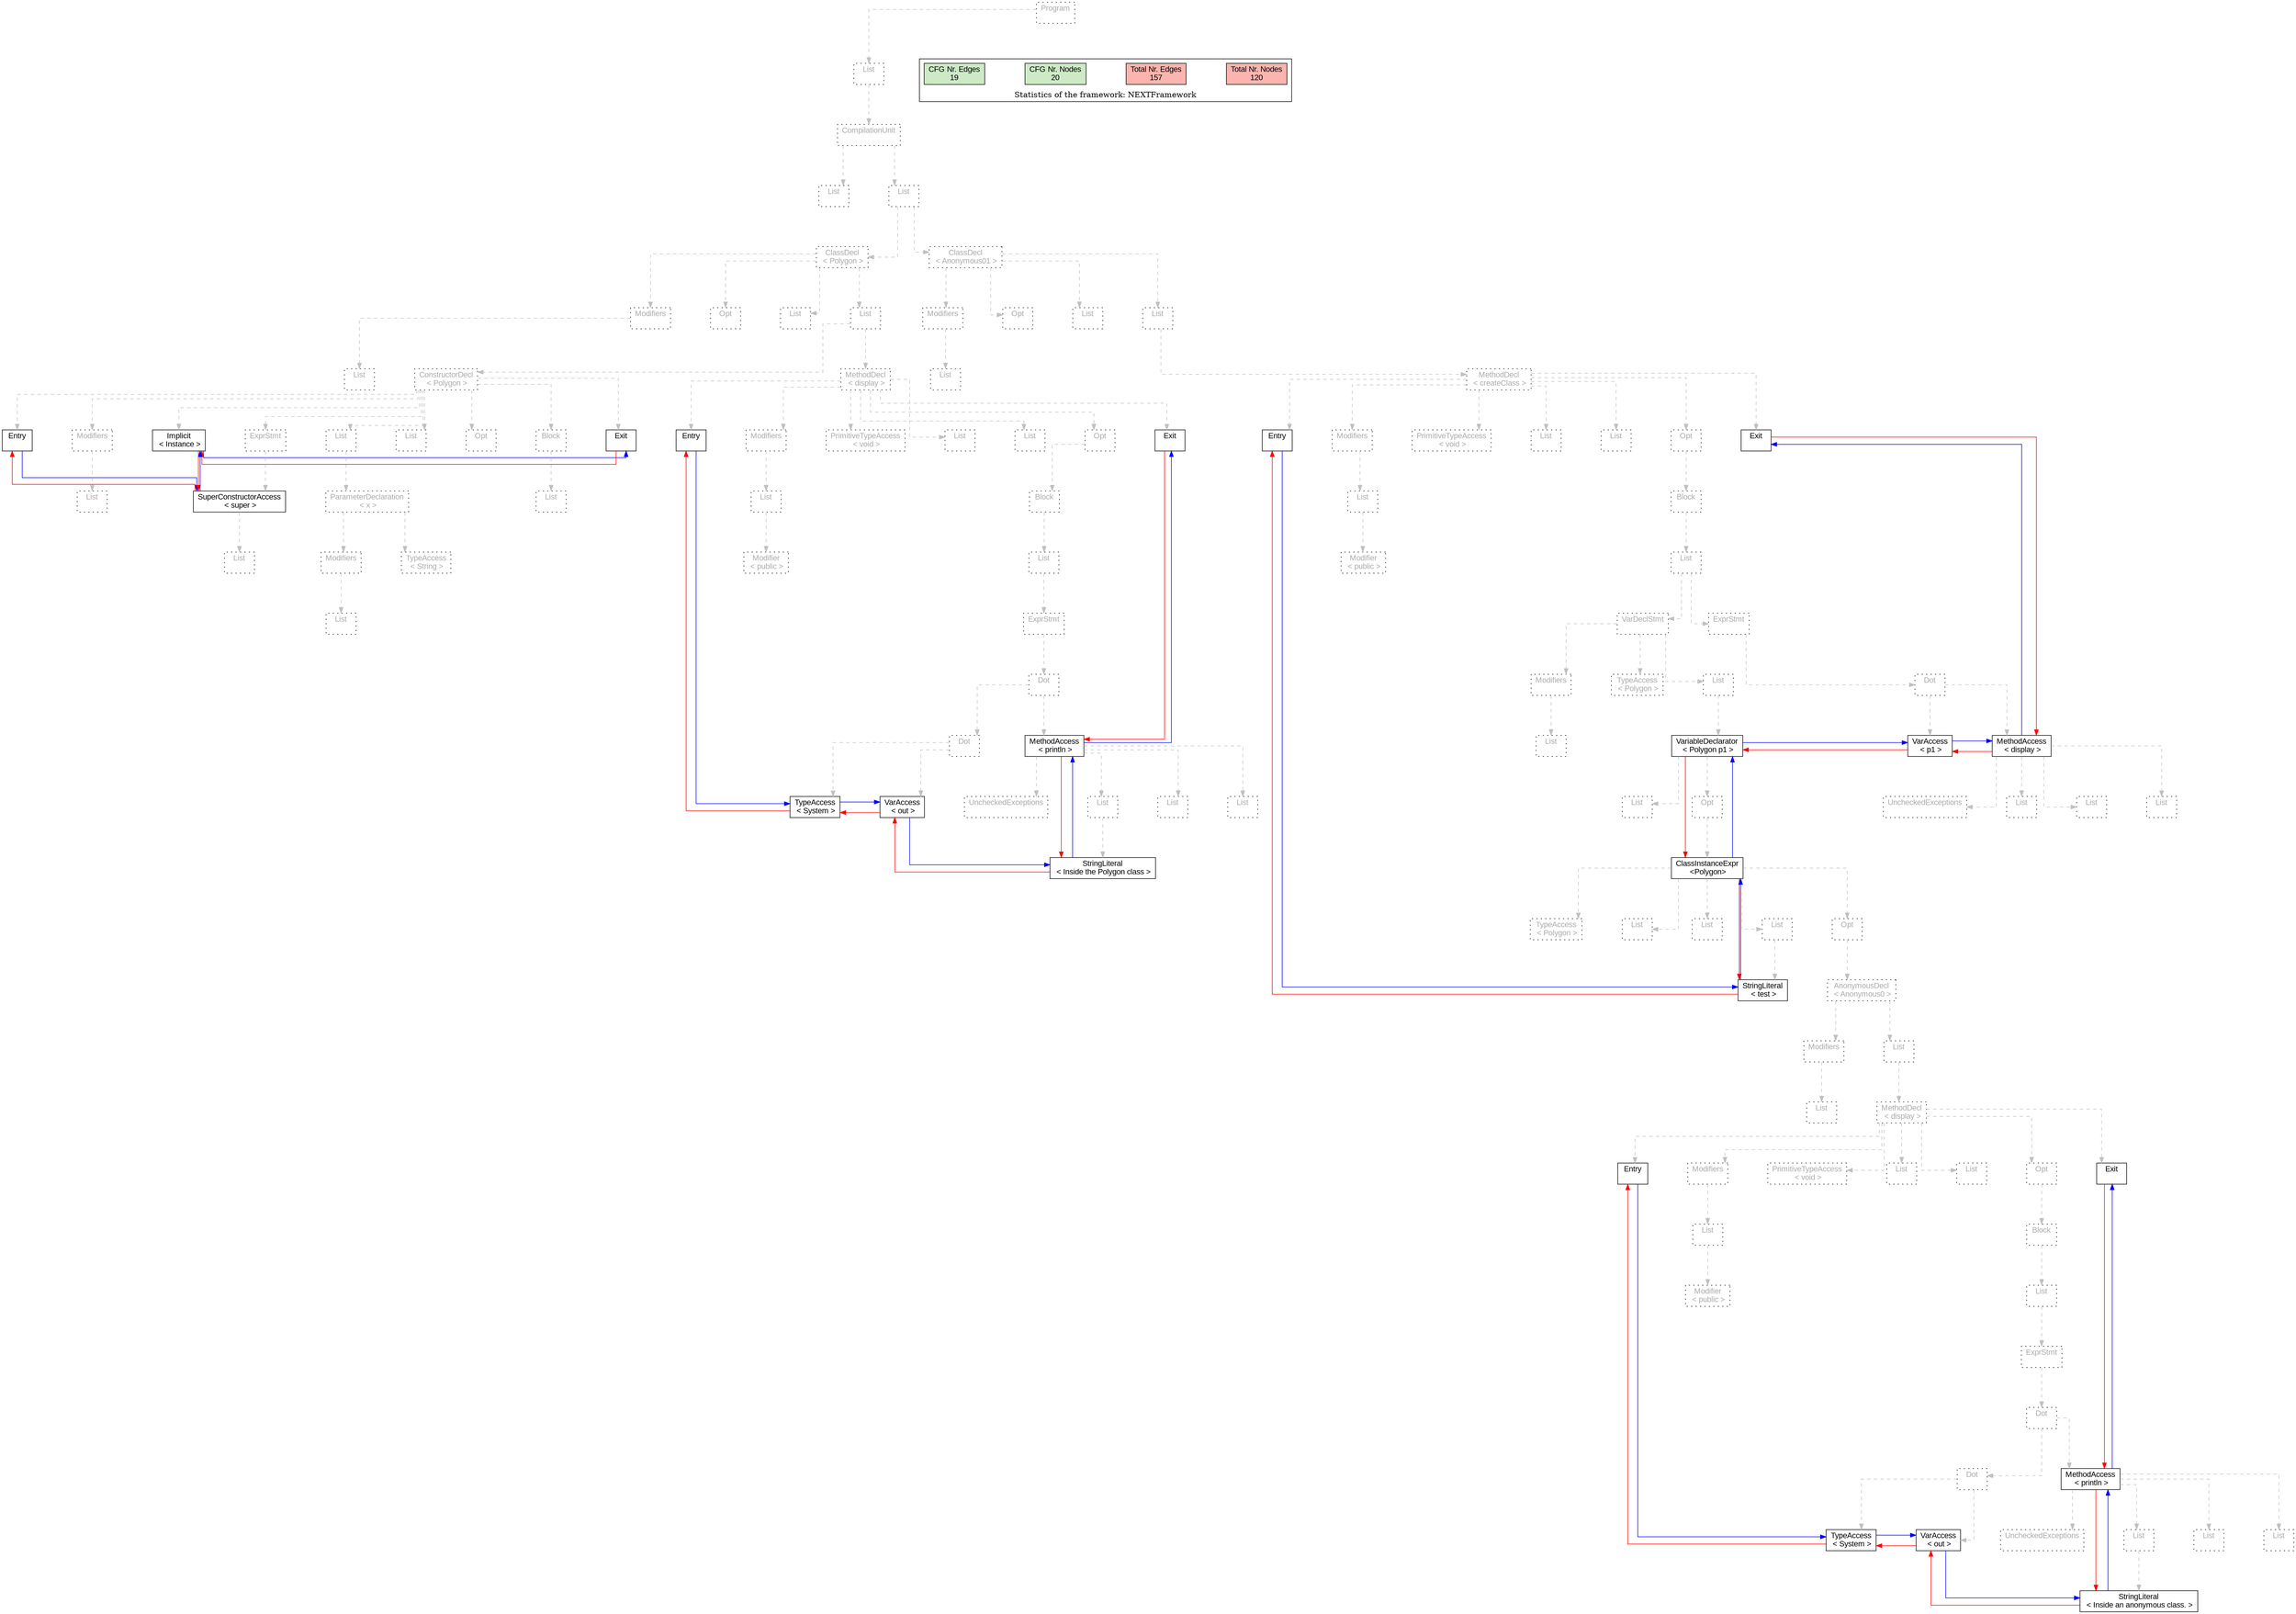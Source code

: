 digraph G {
graph [splines=ortho, nodesep="1", ranksep="1"]
node [shape=rect, fontname=Arial];
{ rank = same; "Program[0]"}
{ rank = same; "List[1]"}
{ rank = same; "CompilationUnit[2]"}
{ rank = same; "List[3]"; "List[4]"}
{ rank = same; "ClassDecl[5]"; "ClassDecl[45]"}
{ rank = same; "Modifiers[6]"; "Opt[8]"; "List[9]"; "List[10]"; "Modifiers[46]"; "Opt[48]"; "List[49]"; "List[50]"}
{ rank = same; "List[7]"; "ConstructorDecl[11]"; "MethodDecl[23]"; "List[47]"; "MethodDecl[51]"}
{ rank = same; "Entry[12]"; "Implicit[12]"; "Modifiers[12]"; "List[14]"; "List[19]"; "Opt[20]"; "Block[21]"; "Exit[12]"; "ExprStmt[23]"; "Entry[24]"; "Modifiers[25]"; "PrimitiveTypeAccess[28]"; "List[29]"; "List[30]"; "Opt[31]"; "Exit[32]"; "Entry[52]"; "Modifiers[53]"; "PrimitiveTypeAccess[56]"; "List[57]"; "List[58]"; "Opt[59]"; "Exit[60]"}
{ rank = same; "List[13]"; "ParameterDeclaration[15]"; "List[22]"; "SuperConstructorAccess[24]"; "List[26]"; "Block[32]"; "List[54]"; "Block[60]"}
{ rank = same; "Modifiers[16]"; "TypeAccess[18]"; "List[25]"; "Modifier[27]"; "List[33]"; "Modifier[55]"; "List[61]"}
{ rank = same; "List[17]"; "ExprStmt[34]"; "VarDeclStmt[62]"; "ExprStmt[103]"}
{ rank = same; "Dot[35]"; "Modifiers[63]"; "TypeAccess[65]"; "List[66]"; "Dot[104]"}
{ rank = same; "Dot[36]"; "MethodAccess[39]"; "List[64]"; "VariableDeclarator[67]"; "VarAccess[105]"; "MethodAccess[106]"}
{ rank = same; "TypeAccess[37]"; "VarAccess[38]"; "List[41]"; "List[43]"; "List[44]"; "UncheckedExceptions[40]"; "List[68]"; "Opt[69]"; "List[108]"; "List[109]"; "List[110]"; "UncheckedExceptions[107]"}
{ rank = same; "StringLiteral[42]"; "ClassInstanceExpr[70]"}
{ rank = same; "TypeAccess[71]"; "List[72]"; "Opt[74]"; "List[101]"; "List[102]"}
{ rank = same; "StringLiteral[73]"; "AnonymousDecl[75]"}
{ rank = same; "Modifiers[76]"; "List[78]"}
{ rank = same; "List[77]"; "MethodDecl[79]"}
{ rank = same; "Entry[80]"; "Modifiers[81]"; "PrimitiveTypeAccess[84]"; "List[85]"; "List[86]"; "Opt[87]"; "Exit[88]"}
{ rank = same; "List[82]"; "Block[88]"}
{ rank = same; "Modifier[83]"; "List[89]"}
{ rank = same; "ExprStmt[90]"}
{ rank = same; "Dot[91]"}
{ rank = same; "Dot[92]"; "MethodAccess[95]"}
{ rank = same; "TypeAccess[93]"; "VarAccess[94]"; "List[97]"; "List[99]"; "List[100]"; "UncheckedExceptions[96]"}
{ rank = same; "StringLiteral[98]"}
"Program[0]" [label="Program\n ", style= dotted   fillcolor="#eeeeee" fontcolor="#aaaaaa"  ]
"List[1]" [label="List\n ", style= dotted   fillcolor="#eeeeee" fontcolor="#aaaaaa"  ]
"CompilationUnit[2]" [label="CompilationUnit\n ", style= dotted   fillcolor="#eeeeee" fontcolor="#aaaaaa"  ]
"List[3]" [label="List\n ", style= dotted   fillcolor="#eeeeee" fontcolor="#aaaaaa"  ]
"List[4]" [label="List\n ", style= dotted   fillcolor="#eeeeee" fontcolor="#aaaaaa"  ]
"ClassDecl[5]" [label="ClassDecl\n < Polygon >", style= dotted   fillcolor="#eeeeee" fontcolor="#aaaaaa"  ]
"Modifiers[6]" [label="Modifiers\n ", style= dotted   fillcolor="#eeeeee" fontcolor="#aaaaaa"  ]
"List[7]" [label="List\n ", style= dotted   fillcolor="#eeeeee" fontcolor="#aaaaaa"  ]
"Opt[8]" [label="Opt\n ", style= dotted   fillcolor="#eeeeee" fontcolor="#aaaaaa"  ]
"List[9]" [label="List\n ", style= dotted   fillcolor="#eeeeee" fontcolor="#aaaaaa"  ]
"List[10]" [label="List\n ", style= dotted   fillcolor="#eeeeee" fontcolor="#aaaaaa"  ]
"ConstructorDecl[11]" [label="ConstructorDecl\n < Polygon >", style= dotted   fillcolor="#eeeeee" fontcolor="#aaaaaa"  ]
"Entry[12]" [label="Entry\n ", fillcolor=white   style=filled  ]
"Implicit[12]" [label="Implicit\n < Instance >", fillcolor=white   style=filled  ]
"Modifiers[12]" [label="Modifiers\n ", style= dotted   fillcolor="#eeeeee" fontcolor="#aaaaaa"  ]
"List[13]" [label="List\n ", style= dotted   fillcolor="#eeeeee" fontcolor="#aaaaaa"  ]
"List[14]" [label="List\n ", style= dotted   fillcolor="#eeeeee" fontcolor="#aaaaaa"  ]
"ParameterDeclaration[15]" [label="ParameterDeclaration\n < x >", style= dotted   fillcolor="#eeeeee" fontcolor="#aaaaaa"  ]
"Modifiers[16]" [label="Modifiers\n ", style= dotted   fillcolor="#eeeeee" fontcolor="#aaaaaa"  ]
"List[17]" [label="List\n ", style= dotted   fillcolor="#eeeeee" fontcolor="#aaaaaa"  ]
"TypeAccess[18]" [label="TypeAccess\n < String >", style= dotted   fillcolor="#eeeeee" fontcolor="#aaaaaa"  ]
"List[19]" [label="List\n ", style= dotted   fillcolor="#eeeeee" fontcolor="#aaaaaa"  ]
"Opt[20]" [label="Opt\n ", style= dotted   fillcolor="#eeeeee" fontcolor="#aaaaaa"  ]
"Block[21]" [label="Block\n ", style= dotted   fillcolor="#eeeeee" fontcolor="#aaaaaa"  ]
"List[22]" [label="List\n ", style= dotted   fillcolor="#eeeeee" fontcolor="#aaaaaa"  ]
"Exit[12]" [label="Exit\n ", fillcolor=white   style=filled  ]
"ExprStmt[23]" [label="ExprStmt\n ", style= dotted   fillcolor="#eeeeee" fontcolor="#aaaaaa"  ]
"SuperConstructorAccess[24]" [label="SuperConstructorAccess\n < super >", fillcolor=white   style=filled  ]
"List[25]" [label="List\n ", style= dotted   fillcolor="#eeeeee" fontcolor="#aaaaaa"  ]
"MethodDecl[23]" [label="MethodDecl\n < display >", style= dotted   fillcolor="#eeeeee" fontcolor="#aaaaaa"  ]
"Entry[24]" [label="Entry\n ", fillcolor=white   style=filled  ]
"Modifiers[25]" [label="Modifiers\n ", style= dotted   fillcolor="#eeeeee" fontcolor="#aaaaaa"  ]
"List[26]" [label="List\n ", style= dotted   fillcolor="#eeeeee" fontcolor="#aaaaaa"  ]
"Modifier[27]" [label="Modifier\n < public >", style= dotted   fillcolor="#eeeeee" fontcolor="#aaaaaa"  ]
"PrimitiveTypeAccess[28]" [label="PrimitiveTypeAccess\n < void >", style= dotted   fillcolor="#eeeeee" fontcolor="#aaaaaa"  ]
"List[29]" [label="List\n ", style= dotted   fillcolor="#eeeeee" fontcolor="#aaaaaa"  ]
"List[30]" [label="List\n ", style= dotted   fillcolor="#eeeeee" fontcolor="#aaaaaa"  ]
"Opt[31]" [label="Opt\n ", style= dotted   fillcolor="#eeeeee" fontcolor="#aaaaaa"  ]
"Block[32]" [label="Block\n ", style= dotted   fillcolor="#eeeeee" fontcolor="#aaaaaa"  ]
"List[33]" [label="List\n ", style= dotted   fillcolor="#eeeeee" fontcolor="#aaaaaa"  ]
"ExprStmt[34]" [label="ExprStmt\n ", style= dotted   fillcolor="#eeeeee" fontcolor="#aaaaaa"  ]
"Dot[35]" [label="Dot\n ", style= dotted   fillcolor="#eeeeee" fontcolor="#aaaaaa"  ]
"Dot[36]" [label="Dot\n ", style= dotted   fillcolor="#eeeeee" fontcolor="#aaaaaa"  ]
"TypeAccess[37]" [label="TypeAccess\n < System >", fillcolor=white   style=filled  ]
"VarAccess[38]" [label="VarAccess\n < out >", fillcolor=white   style=filled  ]
"MethodAccess[39]" [label="MethodAccess\n < println >", fillcolor=white   style=filled  ]
"List[41]" [label="List\n ", style= dotted   fillcolor="#eeeeee" fontcolor="#aaaaaa"  ]
"StringLiteral[42]" [label="StringLiteral\n < Inside the Polygon class >", fillcolor=white   style=filled  ]
"List[43]" [label="List\n ", style= dotted   fillcolor="#eeeeee" fontcolor="#aaaaaa"  ]
"List[44]" [label="List\n ", style= dotted   fillcolor="#eeeeee" fontcolor="#aaaaaa"  ]
"UncheckedExceptions[40]" [label="UncheckedExceptions\n ", style= dotted   fillcolor="#eeeeee" fontcolor="#aaaaaa"  ]
"Exit[32]" [label="Exit\n ", fillcolor=white   style=filled  ]
"ClassDecl[45]" [label="ClassDecl\n < Anonymous01 >", style= dotted   fillcolor="#eeeeee" fontcolor="#aaaaaa"  ]
"Modifiers[46]" [label="Modifiers\n ", style= dotted   fillcolor="#eeeeee" fontcolor="#aaaaaa"  ]
"List[47]" [label="List\n ", style= dotted   fillcolor="#eeeeee" fontcolor="#aaaaaa"  ]
"Opt[48]" [label="Opt\n ", style= dotted   fillcolor="#eeeeee" fontcolor="#aaaaaa"  ]
"List[49]" [label="List\n ", style= dotted   fillcolor="#eeeeee" fontcolor="#aaaaaa"  ]
"List[50]" [label="List\n ", style= dotted   fillcolor="#eeeeee" fontcolor="#aaaaaa"  ]
"MethodDecl[51]" [label="MethodDecl\n < createClass >", style= dotted   fillcolor="#eeeeee" fontcolor="#aaaaaa"  ]
"Entry[52]" [label="Entry\n ", fillcolor=white   style=filled  ]
"Modifiers[53]" [label="Modifiers\n ", style= dotted   fillcolor="#eeeeee" fontcolor="#aaaaaa"  ]
"List[54]" [label="List\n ", style= dotted   fillcolor="#eeeeee" fontcolor="#aaaaaa"  ]
"Modifier[55]" [label="Modifier\n < public >", style= dotted   fillcolor="#eeeeee" fontcolor="#aaaaaa"  ]
"PrimitiveTypeAccess[56]" [label="PrimitiveTypeAccess\n < void >", style= dotted   fillcolor="#eeeeee" fontcolor="#aaaaaa"  ]
"List[57]" [label="List\n ", style= dotted   fillcolor="#eeeeee" fontcolor="#aaaaaa"  ]
"List[58]" [label="List\n ", style= dotted   fillcolor="#eeeeee" fontcolor="#aaaaaa"  ]
"Opt[59]" [label="Opt\n ", style= dotted   fillcolor="#eeeeee" fontcolor="#aaaaaa"  ]
"Block[60]" [label="Block\n ", style= dotted   fillcolor="#eeeeee" fontcolor="#aaaaaa"  ]
"List[61]" [label="List\n ", style= dotted   fillcolor="#eeeeee" fontcolor="#aaaaaa"  ]
"VarDeclStmt[62]" [label="VarDeclStmt\n ", style= dotted   fillcolor="#eeeeee" fontcolor="#aaaaaa"  ]
"Modifiers[63]" [label="Modifiers\n ", style= dotted   fillcolor="#eeeeee" fontcolor="#aaaaaa"  ]
"List[64]" [label="List\n ", style= dotted   fillcolor="#eeeeee" fontcolor="#aaaaaa"  ]
"TypeAccess[65]" [label="TypeAccess\n < Polygon >", style= dotted   fillcolor="#eeeeee" fontcolor="#aaaaaa"  ]
"List[66]" [label="List\n ", style= dotted   fillcolor="#eeeeee" fontcolor="#aaaaaa"  ]
"VariableDeclarator[67]" [label="VariableDeclarator\n < Polygon p1 >", fillcolor=white   style=filled  ]
"List[68]" [label="List\n ", style= dotted   fillcolor="#eeeeee" fontcolor="#aaaaaa"  ]
"Opt[69]" [label="Opt\n ", style= dotted   fillcolor="#eeeeee" fontcolor="#aaaaaa"  ]
"ClassInstanceExpr[70]" [label="ClassInstanceExpr\n <Polygon>", fillcolor=white   style=filled  ]
"TypeAccess[71]" [label="TypeAccess\n < Polygon >", style= dotted   fillcolor="#eeeeee" fontcolor="#aaaaaa"  ]
"List[72]" [label="List\n ", style= dotted   fillcolor="#eeeeee" fontcolor="#aaaaaa"  ]
"StringLiteral[73]" [label="StringLiteral\n < test >", fillcolor=white   style=filled  ]
"Opt[74]" [label="Opt\n ", style= dotted   fillcolor="#eeeeee" fontcolor="#aaaaaa"  ]
"AnonymousDecl[75]" [label="AnonymousDecl\n < Anonymous0 >", style= dotted   fillcolor="#eeeeee" fontcolor="#aaaaaa"  ]
"Modifiers[76]" [label="Modifiers\n ", style= dotted   fillcolor="#eeeeee" fontcolor="#aaaaaa"  ]
"List[77]" [label="List\n ", style= dotted   fillcolor="#eeeeee" fontcolor="#aaaaaa"  ]
"List[78]" [label="List\n ", style= dotted   fillcolor="#eeeeee" fontcolor="#aaaaaa"  ]
"MethodDecl[79]" [label="MethodDecl\n < display >", style= dotted   fillcolor="#eeeeee" fontcolor="#aaaaaa"  ]
"Entry[80]" [label="Entry\n ", fillcolor=white   style=filled  ]
"Modifiers[81]" [label="Modifiers\n ", style= dotted   fillcolor="#eeeeee" fontcolor="#aaaaaa"  ]
"List[82]" [label="List\n ", style= dotted   fillcolor="#eeeeee" fontcolor="#aaaaaa"  ]
"Modifier[83]" [label="Modifier\n < public >", style= dotted   fillcolor="#eeeeee" fontcolor="#aaaaaa"  ]
"PrimitiveTypeAccess[84]" [label="PrimitiveTypeAccess\n < void >", style= dotted   fillcolor="#eeeeee" fontcolor="#aaaaaa"  ]
"List[85]" [label="List\n ", style= dotted   fillcolor="#eeeeee" fontcolor="#aaaaaa"  ]
"List[86]" [label="List\n ", style= dotted   fillcolor="#eeeeee" fontcolor="#aaaaaa"  ]
"Opt[87]" [label="Opt\n ", style= dotted   fillcolor="#eeeeee" fontcolor="#aaaaaa"  ]
"Block[88]" [label="Block\n ", style= dotted   fillcolor="#eeeeee" fontcolor="#aaaaaa"  ]
"List[89]" [label="List\n ", style= dotted   fillcolor="#eeeeee" fontcolor="#aaaaaa"  ]
"ExprStmt[90]" [label="ExprStmt\n ", style= dotted   fillcolor="#eeeeee" fontcolor="#aaaaaa"  ]
"Dot[91]" [label="Dot\n ", style= dotted   fillcolor="#eeeeee" fontcolor="#aaaaaa"  ]
"Dot[92]" [label="Dot\n ", style= dotted   fillcolor="#eeeeee" fontcolor="#aaaaaa"  ]
"TypeAccess[93]" [label="TypeAccess\n < System >", fillcolor=white   style=filled  ]
"VarAccess[94]" [label="VarAccess\n < out >", fillcolor=white   style=filled  ]
"MethodAccess[95]" [label="MethodAccess\n < println >", fillcolor=white   style=filled  ]
"List[97]" [label="List\n ", style= dotted   fillcolor="#eeeeee" fontcolor="#aaaaaa"  ]
"StringLiteral[98]" [label="StringLiteral\n < Inside an anonymous class. >", fillcolor=white   style=filled  ]
"List[99]" [label="List\n ", style= dotted   fillcolor="#eeeeee" fontcolor="#aaaaaa"  ]
"List[100]" [label="List\n ", style= dotted   fillcolor="#eeeeee" fontcolor="#aaaaaa"  ]
"UncheckedExceptions[96]" [label="UncheckedExceptions\n ", style= dotted   fillcolor="#eeeeee" fontcolor="#aaaaaa"  ]
"Exit[88]" [label="Exit\n ", fillcolor=white   style=filled  ]
"List[101]" [label="List\n ", style= dotted   fillcolor="#eeeeee" fontcolor="#aaaaaa"  ]
"List[102]" [label="List\n ", style= dotted   fillcolor="#eeeeee" fontcolor="#aaaaaa"  ]
"ExprStmt[103]" [label="ExprStmt\n ", style= dotted   fillcolor="#eeeeee" fontcolor="#aaaaaa"  ]
"Dot[104]" [label="Dot\n ", style= dotted   fillcolor="#eeeeee" fontcolor="#aaaaaa"  ]
"VarAccess[105]" [label="VarAccess\n < p1 >", fillcolor=white   style=filled  ]
"MethodAccess[106]" [label="MethodAccess\n < display >", fillcolor=white   style=filled  ]
"List[108]" [label="List\n ", style= dotted   fillcolor="#eeeeee" fontcolor="#aaaaaa"  ]
"List[109]" [label="List\n ", style= dotted   fillcolor="#eeeeee" fontcolor="#aaaaaa"  ]
"List[110]" [label="List\n ", style= dotted   fillcolor="#eeeeee" fontcolor="#aaaaaa"  ]
"UncheckedExceptions[107]" [label="UncheckedExceptions\n ", style= dotted   fillcolor="#eeeeee" fontcolor="#aaaaaa"  ]
"Exit[60]" [label="Exit\n ", fillcolor=white   style=filled  ]
"CompilationUnit[2]" -> "List[3]" [style=dashed, color=gray]
"Modifiers[6]" -> "List[7]" [style=dashed, color=gray]
"ClassDecl[5]" -> "Modifiers[6]" [style=dashed, color=gray]
"ClassDecl[5]" -> "Opt[8]" [style=dashed, color=gray]
"ClassDecl[5]" -> "List[9]" [style=dashed, color=gray]
"ConstructorDecl[11]" -> "Entry[12]" [style=dashed, color=gray]
"ConstructorDecl[11]" -> "Implicit[12]" [style=dashed, color=gray]
"Modifiers[12]" -> "List[13]" [style=dashed, color=gray]
"ConstructorDecl[11]" -> "Modifiers[12]" [style=dashed, color=gray]
"Modifiers[16]" -> "List[17]" [style=dashed, color=gray]
"ParameterDeclaration[15]" -> "Modifiers[16]" [style=dashed, color=gray]
"ParameterDeclaration[15]" -> "TypeAccess[18]" [style=dashed, color=gray]
"List[14]" -> "ParameterDeclaration[15]" [style=dashed, color=gray]
"ConstructorDecl[11]" -> "List[14]" [style=dashed, color=gray]
"ConstructorDecl[11]" -> "List[19]" [style=dashed, color=gray]
"ConstructorDecl[11]" -> "Opt[20]" [style=dashed, color=gray]
"Block[21]" -> "List[22]" [style=dashed, color=gray]
"ConstructorDecl[11]" -> "Block[21]" [style=dashed, color=gray]
"ConstructorDecl[11]" -> "Exit[12]" [style=dashed, color=gray]
"SuperConstructorAccess[24]" -> "List[25]" [style=dashed, color=gray]
"ExprStmt[23]" -> "SuperConstructorAccess[24]" [style=dashed, color=gray]
"ConstructorDecl[11]" -> "ExprStmt[23]" [style=dashed, color=gray]
"List[10]" -> "ConstructorDecl[11]" [style=dashed, color=gray]
"MethodDecl[23]" -> "Entry[24]" [style=dashed, color=gray]
"List[26]" -> "Modifier[27]" [style=dashed, color=gray]
"Modifiers[25]" -> "List[26]" [style=dashed, color=gray]
"MethodDecl[23]" -> "Modifiers[25]" [style=dashed, color=gray]
"MethodDecl[23]" -> "PrimitiveTypeAccess[28]" [style=dashed, color=gray]
"MethodDecl[23]" -> "List[29]" [style=dashed, color=gray]
"MethodDecl[23]" -> "List[30]" [style=dashed, color=gray]
"Dot[36]" -> "TypeAccess[37]" [style=dashed, color=gray]
"Dot[36]" -> "VarAccess[38]" [style=dashed, color=gray]
"Dot[35]" -> "Dot[36]" [style=dashed, color=gray]
"List[41]" -> "StringLiteral[42]" [style=dashed, color=gray]
"MethodAccess[39]" -> "List[41]" [style=dashed, color=gray]
"MethodAccess[39]" -> "List[43]" [style=dashed, color=gray]
"MethodAccess[39]" -> "List[44]" [style=dashed, color=gray]
"MethodAccess[39]" -> "UncheckedExceptions[40]" [style=dashed, color=gray]
"Dot[35]" -> "MethodAccess[39]" [style=dashed, color=gray]
"ExprStmt[34]" -> "Dot[35]" [style=dashed, color=gray]
"List[33]" -> "ExprStmt[34]" [style=dashed, color=gray]
"Block[32]" -> "List[33]" [style=dashed, color=gray]
"Opt[31]" -> "Block[32]" [style=dashed, color=gray]
"MethodDecl[23]" -> "Opt[31]" [style=dashed, color=gray]
"MethodDecl[23]" -> "Exit[32]" [style=dashed, color=gray]
"List[10]" -> "MethodDecl[23]" [style=dashed, color=gray]
"ClassDecl[5]" -> "List[10]" [style=dashed, color=gray]
"List[4]" -> "ClassDecl[5]" [style=dashed, color=gray]
"Modifiers[46]" -> "List[47]" [style=dashed, color=gray]
"ClassDecl[45]" -> "Modifiers[46]" [style=dashed, color=gray]
"ClassDecl[45]" -> "Opt[48]" [style=dashed, color=gray]
"ClassDecl[45]" -> "List[49]" [style=dashed, color=gray]
"MethodDecl[51]" -> "Entry[52]" [style=dashed, color=gray]
"List[54]" -> "Modifier[55]" [style=dashed, color=gray]
"Modifiers[53]" -> "List[54]" [style=dashed, color=gray]
"MethodDecl[51]" -> "Modifiers[53]" [style=dashed, color=gray]
"MethodDecl[51]" -> "PrimitiveTypeAccess[56]" [style=dashed, color=gray]
"MethodDecl[51]" -> "List[57]" [style=dashed, color=gray]
"MethodDecl[51]" -> "List[58]" [style=dashed, color=gray]
"Modifiers[63]" -> "List[64]" [style=dashed, color=gray]
"VarDeclStmt[62]" -> "Modifiers[63]" [style=dashed, color=gray]
"VarDeclStmt[62]" -> "TypeAccess[65]" [style=dashed, color=gray]
"VariableDeclarator[67]" -> "List[68]" [style=dashed, color=gray]
"ClassInstanceExpr[70]" -> "TypeAccess[71]" [style=dashed, color=gray]
"List[72]" -> "StringLiteral[73]" [style=dashed, color=gray]
"ClassInstanceExpr[70]" -> "List[72]" [style=dashed, color=gray]
"Modifiers[76]" -> "List[77]" [style=dashed, color=gray]
"AnonymousDecl[75]" -> "Modifiers[76]" [style=dashed, color=gray]
"MethodDecl[79]" -> "Entry[80]" [style=dashed, color=gray]
"List[82]" -> "Modifier[83]" [style=dashed, color=gray]
"Modifiers[81]" -> "List[82]" [style=dashed, color=gray]
"MethodDecl[79]" -> "Modifiers[81]" [style=dashed, color=gray]
"MethodDecl[79]" -> "PrimitiveTypeAccess[84]" [style=dashed, color=gray]
"MethodDecl[79]" -> "List[85]" [style=dashed, color=gray]
"MethodDecl[79]" -> "List[86]" [style=dashed, color=gray]
"Dot[92]" -> "TypeAccess[93]" [style=dashed, color=gray]
"Dot[92]" -> "VarAccess[94]" [style=dashed, color=gray]
"Dot[91]" -> "Dot[92]" [style=dashed, color=gray]
"List[97]" -> "StringLiteral[98]" [style=dashed, color=gray]
"MethodAccess[95]" -> "List[97]" [style=dashed, color=gray]
"MethodAccess[95]" -> "List[99]" [style=dashed, color=gray]
"MethodAccess[95]" -> "List[100]" [style=dashed, color=gray]
"MethodAccess[95]" -> "UncheckedExceptions[96]" [style=dashed, color=gray]
"Dot[91]" -> "MethodAccess[95]" [style=dashed, color=gray]
"ExprStmt[90]" -> "Dot[91]" [style=dashed, color=gray]
"List[89]" -> "ExprStmt[90]" [style=dashed, color=gray]
"Block[88]" -> "List[89]" [style=dashed, color=gray]
"Opt[87]" -> "Block[88]" [style=dashed, color=gray]
"MethodDecl[79]" -> "Opt[87]" [style=dashed, color=gray]
"MethodDecl[79]" -> "Exit[88]" [style=dashed, color=gray]
"List[78]" -> "MethodDecl[79]" [style=dashed, color=gray]
"AnonymousDecl[75]" -> "List[78]" [style=dashed, color=gray]
"Opt[74]" -> "AnonymousDecl[75]" [style=dashed, color=gray]
"ClassInstanceExpr[70]" -> "Opt[74]" [style=dashed, color=gray]
"ClassInstanceExpr[70]" -> "List[101]" [style=dashed, color=gray]
"ClassInstanceExpr[70]" -> "List[102]" [style=dashed, color=gray]
"Opt[69]" -> "ClassInstanceExpr[70]" [style=dashed, color=gray]
"VariableDeclarator[67]" -> "Opt[69]" [style=dashed, color=gray]
"List[66]" -> "VariableDeclarator[67]" [style=dashed, color=gray]
"VarDeclStmt[62]" -> "List[66]" [style=dashed, color=gray]
"List[61]" -> "VarDeclStmt[62]" [style=dashed, color=gray]
"Dot[104]" -> "VarAccess[105]" [style=dashed, color=gray]
"MethodAccess[106]" -> "List[108]" [style=dashed, color=gray]
"MethodAccess[106]" -> "List[109]" [style=dashed, color=gray]
"MethodAccess[106]" -> "List[110]" [style=dashed, color=gray]
"MethodAccess[106]" -> "UncheckedExceptions[107]" [style=dashed, color=gray]
"Dot[104]" -> "MethodAccess[106]" [style=dashed, color=gray]
"ExprStmt[103]" -> "Dot[104]" [style=dashed, color=gray]
"List[61]" -> "ExprStmt[103]" [style=dashed, color=gray]
"Block[60]" -> "List[61]" [style=dashed, color=gray]
"Opt[59]" -> "Block[60]" [style=dashed, color=gray]
"MethodDecl[51]" -> "Opt[59]" [style=dashed, color=gray]
"MethodDecl[51]" -> "Exit[60]" [style=dashed, color=gray]
"List[50]" -> "MethodDecl[51]" [style=dashed, color=gray]
"ClassDecl[45]" -> "List[50]" [style=dashed, color=gray]
"List[4]" -> "ClassDecl[45]" [style=dashed, color=gray]
"CompilationUnit[2]" -> "List[4]" [style=dashed, color=gray]
"List[1]" -> "CompilationUnit[2]" [style=dashed, color=gray]
"Program[0]" -> "List[1]" [style=dashed, color=gray]
"Exit[12]" -> "Implicit[12]" [color=red, constraint=false]
"Implicit[12]" -> "Exit[12]" [color=blue, constraint=false, xlabel=" "] 
"Implicit[12]" -> "SuperConstructorAccess[24]" [color=red, constraint=false]
"SuperConstructorAccess[24]" -> "Implicit[12]" [color=blue, constraint=false, xlabel=" "] 
"SuperConstructorAccess[24]" -> "Entry[12]" [color=red, constraint=false]
"Entry[12]" -> "SuperConstructorAccess[24]" [color=blue, constraint=false, xlabel=" "] 
"Exit[32]" -> "MethodAccess[39]" [color=red, constraint=false]
"MethodAccess[39]" -> "Exit[32]" [color=blue, constraint=false, xlabel=" "] 
"MethodAccess[39]" -> "StringLiteral[42]" [color=red, constraint=false]
"StringLiteral[42]" -> "MethodAccess[39]" [color=blue, constraint=false, xlabel=" "] 
"StringLiteral[42]" -> "VarAccess[38]" [color=red, constraint=false]
"VarAccess[38]" -> "StringLiteral[42]" [color=blue, constraint=false, xlabel=" "] 
"VarAccess[38]" -> "TypeAccess[37]" [color=red, constraint=false]
"TypeAccess[37]" -> "VarAccess[38]" [color=blue, constraint=false, xlabel=" "] 
"TypeAccess[37]" -> "Entry[24]" [color=red, constraint=false]
"Entry[24]" -> "TypeAccess[37]" [color=blue, constraint=false, xlabel=" "] 
"Exit[60]" -> "MethodAccess[106]" [color=red, constraint=false]
"MethodAccess[106]" -> "Exit[60]" [color=blue, constraint=false, xlabel=" "] 
"MethodAccess[106]" -> "VarAccess[105]" [color=red, constraint=false]
"VarAccess[105]" -> "MethodAccess[106]" [color=blue, constraint=false, xlabel=" "] 
"VarAccess[105]" -> "VariableDeclarator[67]" [color=red, constraint=false]
"VariableDeclarator[67]" -> "VarAccess[105]" [color=blue, constraint=false, xlabel=" "] 
"VariableDeclarator[67]" -> "ClassInstanceExpr[70]" [color=red, constraint=false]
"ClassInstanceExpr[70]" -> "VariableDeclarator[67]" [color=blue, constraint=false, xlabel=" "] 
"ClassInstanceExpr[70]" -> "StringLiteral[73]" [color=red, constraint=false]
"StringLiteral[73]" -> "ClassInstanceExpr[70]" [color=blue, constraint=false, xlabel=" "] 
"StringLiteral[73]" -> "Entry[52]" [color=red, constraint=false]
"Entry[52]" -> "StringLiteral[73]" [color=blue, constraint=false, xlabel=" "] 
"Exit[88]" -> "MethodAccess[95]" [color=red, constraint=false]
"MethodAccess[95]" -> "Exit[88]" [color=blue, constraint=false, xlabel=" "] 
"MethodAccess[95]" -> "StringLiteral[98]" [color=red, constraint=false]
"StringLiteral[98]" -> "MethodAccess[95]" [color=blue, constraint=false, xlabel=" "] 
"StringLiteral[98]" -> "VarAccess[94]" [color=red, constraint=false]
"VarAccess[94]" -> "StringLiteral[98]" [color=blue, constraint=false, xlabel=" "] 
"VarAccess[94]" -> "TypeAccess[93]" [color=red, constraint=false]
"TypeAccess[93]" -> "VarAccess[94]" [color=blue, constraint=false, xlabel=" "] 
"TypeAccess[93]" -> "Entry[80]" [color=red, constraint=false]
"Entry[80]" -> "TypeAccess[93]" [color=blue, constraint=false, xlabel=" "] 
"List[3]" -> "List[4]" [style=invis]
"ClassDecl[5]" -> "ClassDecl[45]" [style=invis]
"Modifiers[6]" -> "Opt[8]" -> "List[9]" -> "List[10]" [style=invis]
"ConstructorDecl[11]" -> "MethodDecl[23]" [style=invis]
"Entry[12]" -> "Modifiers[12]" -> "List[14]" -> "List[19]" -> "Opt[20]" -> "Block[21]" -> "Exit[12]" [style=invis]
"Modifiers[16]" -> "TypeAccess[18]" [style=invis]
"Entry[24]" -> "Modifiers[25]" -> "PrimitiveTypeAccess[28]" -> "List[29]" -> "List[30]" -> "Opt[31]" -> "Exit[32]" [style=invis]
"Dot[36]" -> "MethodAccess[39]" [style=invis]
"TypeAccess[37]" -> "VarAccess[38]" [style=invis]
"Modifiers[46]" -> "Opt[48]" -> "List[49]" -> "List[50]" [style=invis]
"Entry[52]" -> "Modifiers[53]" -> "PrimitiveTypeAccess[56]" -> "List[57]" -> "List[58]" -> "Opt[59]" -> "Exit[60]" [style=invis]
"VarDeclStmt[62]" -> "ExprStmt[103]" [style=invis]
"Modifiers[63]" -> "TypeAccess[65]" -> "List[66]" [style=invis]
"List[68]" -> "Opt[69]" [style=invis]
"TypeAccess[71]" -> "List[72]" -> "Opt[74]" [style=invis]
"Modifiers[76]" -> "List[78]" [style=invis]
"Entry[80]" -> "Modifiers[81]" -> "PrimitiveTypeAccess[84]" -> "List[85]" -> "List[86]" -> "Opt[87]" -> "Exit[88]" [style=invis]
"Dot[92]" -> "MethodAccess[95]" [style=invis]
"TypeAccess[93]" -> "VarAccess[94]" [style=invis]
"VarAccess[105]" -> "MethodAccess[106]" [style=invis]

subgraph cluster_legend {
{node [style=filled, fillcolor=1, colorscheme="pastel13"]
Nodes [label="Total Nr. Nodes
120", fillcolor=1]
Edges [label="Total Nr. Edges
157", fillcolor=1]
NodesCFG [label="CFG Nr. Nodes
20", fillcolor=3]
EdgesCFG [label="CFG Nr. Edges
19", fillcolor=3]
Nodes-> "Program[0]" -> NodesCFG  [style="invis"]
Edges -> "Program[0]" ->EdgesCFG [style="invis"]}
label = "Statistics of the framework: NEXTFramework"
style="solid"
ranksep=0.05
nodesep=0.01
labelloc = b
len=2
}}